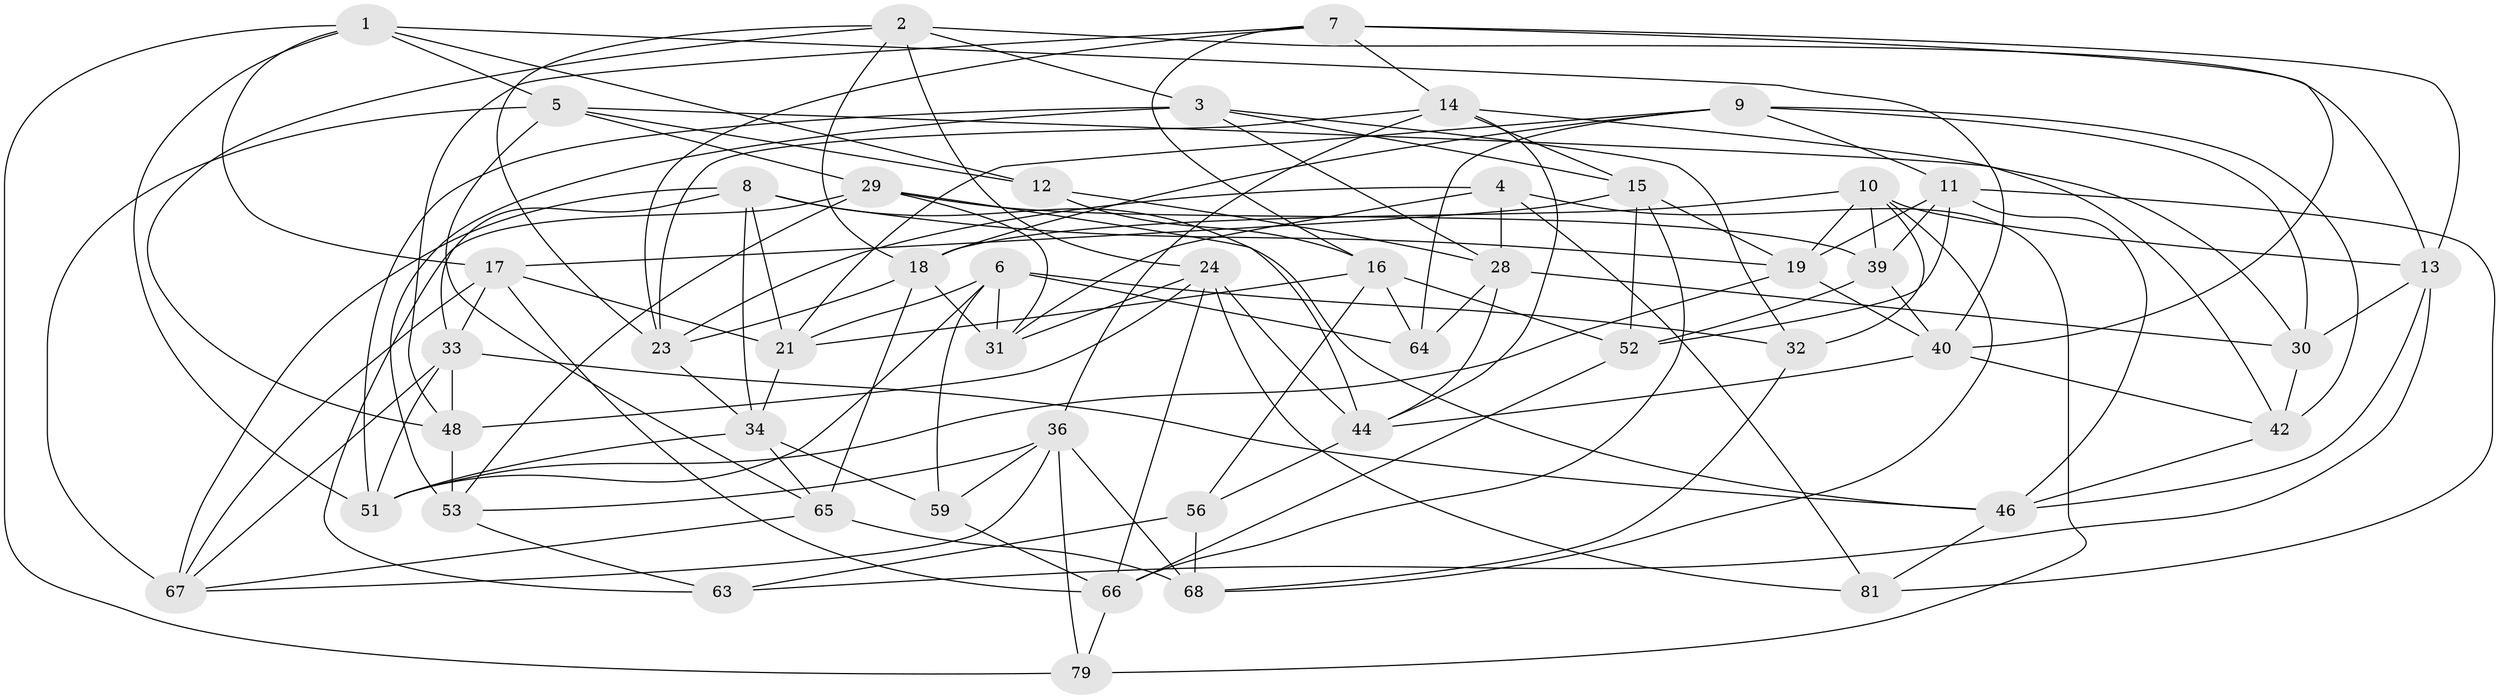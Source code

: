 // original degree distribution, {4: 1.0}
// Generated by graph-tools (version 1.1) at 2025/42/03/06/25 10:42:20]
// undirected, 49 vertices, 134 edges
graph export_dot {
graph [start="1"]
  node [color=gray90,style=filled];
  1 [super="+41"];
  2 [super="+76"];
  3 [super="+38"];
  4 [super="+27"];
  5 [super="+83"];
  6 [super="+47"];
  7 [super="+20"];
  8 [super="+54"];
  9 [super="+71"];
  10 [super="+82"];
  11 [super="+60"];
  12;
  13 [super="+22"];
  14 [super="+45"];
  15 [super="+62"];
  16 [super="+84"];
  17 [super="+77"];
  18 [super="+55"];
  19 [super="+26"];
  21 [super="+35"];
  23 [super="+37"];
  24 [super="+25"];
  28 [super="+86"];
  29 [super="+50"];
  30 [super="+72"];
  31 [super="+49"];
  32;
  33 [super="+80"];
  34 [super="+89"];
  36 [super="+70"];
  39 [super="+90"];
  40 [super="+57"];
  42 [super="+43"];
  44 [super="+58"];
  46 [super="+69"];
  48 [super="+78"];
  51 [super="+73"];
  52 [super="+74"];
  53 [super="+61"];
  56;
  59;
  63;
  64;
  65 [super="+75"];
  66 [super="+87"];
  67 [super="+88"];
  68 [super="+85"];
  79;
  81;
  1 -- 40;
  1 -- 12;
  1 -- 51;
  1 -- 79;
  1 -- 17;
  1 -- 5;
  2 -- 3;
  2 -- 13;
  2 -- 24;
  2 -- 18;
  2 -- 23;
  2 -- 48;
  3 -- 28;
  3 -- 32;
  3 -- 51;
  3 -- 53;
  3 -- 15;
  4 -- 79;
  4 -- 81;
  4 -- 28;
  4 -- 31 [weight=2];
  4 -- 23;
  5 -- 30;
  5 -- 65;
  5 -- 67;
  5 -- 29;
  5 -- 12;
  6 -- 31;
  6 -- 64;
  6 -- 32;
  6 -- 59;
  6 -- 51;
  6 -- 21;
  7 -- 40;
  7 -- 14;
  7 -- 13;
  7 -- 16;
  7 -- 48;
  7 -- 23;
  8 -- 67;
  8 -- 33;
  8 -- 34;
  8 -- 19;
  8 -- 46;
  8 -- 21;
  9 -- 18;
  9 -- 11;
  9 -- 64;
  9 -- 42;
  9 -- 21;
  9 -- 30;
  10 -- 32;
  10 -- 68;
  10 -- 18;
  10 -- 19;
  10 -- 13;
  10 -- 39;
  11 -- 46;
  11 -- 81;
  11 -- 19;
  11 -- 39;
  11 -- 52;
  12 -- 28;
  12 -- 16;
  13 -- 63;
  13 -- 30;
  13 -- 46;
  14 -- 44;
  14 -- 36;
  14 -- 42;
  14 -- 15;
  14 -- 23;
  15 -- 19;
  15 -- 66;
  15 -- 52;
  15 -- 17;
  16 -- 52;
  16 -- 21;
  16 -- 64;
  16 -- 56;
  17 -- 67;
  17 -- 33;
  17 -- 21;
  17 -- 66;
  18 -- 23;
  18 -- 65;
  18 -- 31;
  19 -- 40;
  19 -- 51;
  21 -- 34;
  23 -- 34;
  24 -- 66;
  24 -- 48;
  24 -- 81;
  24 -- 44;
  24 -- 31;
  28 -- 64;
  28 -- 30;
  28 -- 44;
  29 -- 44;
  29 -- 63;
  29 -- 53;
  29 -- 31;
  29 -- 39;
  30 -- 42 [weight=2];
  32 -- 68;
  33 -- 67;
  33 -- 51;
  33 -- 46;
  33 -- 48;
  34 -- 59;
  34 -- 51;
  34 -- 65;
  36 -- 68;
  36 -- 79;
  36 -- 59;
  36 -- 53;
  36 -- 67;
  39 -- 52 [weight=2];
  39 -- 40;
  40 -- 42;
  40 -- 44;
  42 -- 46;
  44 -- 56;
  46 -- 81;
  48 -- 53 [weight=2];
  52 -- 66;
  53 -- 63;
  56 -- 63;
  56 -- 68;
  59 -- 66;
  65 -- 68 [weight=2];
  65 -- 67;
  66 -- 79;
}
